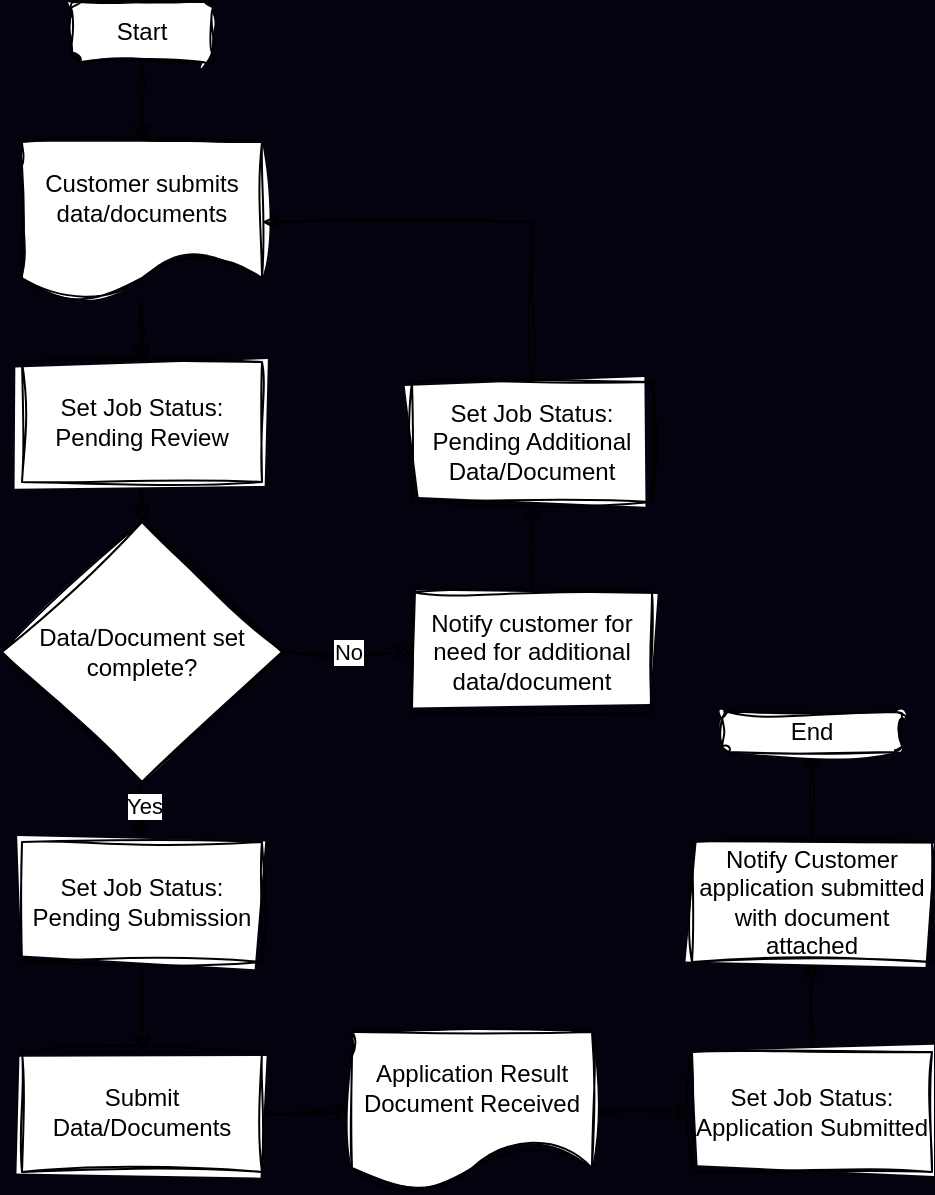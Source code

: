 <mxfile>
    <diagram id="C5RBs43oDa-KdzZeNtuy" name="Page-1">
        <mxGraphModel dx="576" dy="501" grid="1" gridSize="10" guides="1" tooltips="1" connect="1" arrows="1" fold="1" page="1" pageScale="1" pageWidth="827" pageHeight="1169" background="#05020F" math="0" shadow="0">
            <root>
                <mxCell id="WIyWlLk6GJQsqaUBKTNV-0"/>
                <mxCell id="WIyWlLk6GJQsqaUBKTNV-1" parent="WIyWlLk6GJQsqaUBKTNV-0"/>
                <mxCell id="EQfiRy-q9MAmLxOAOS_v-4" value="" style="edgeStyle=orthogonalEdgeStyle;rounded=0;orthogonalLoop=1;jettySize=auto;html=1;sketch=1;curveFitting=1;jiggle=2;" parent="WIyWlLk6GJQsqaUBKTNV-1" source="EQfiRy-q9MAmLxOAOS_v-0" target="EQfiRy-q9MAmLxOAOS_v-2" edge="1">
                    <mxGeometry relative="1" as="geometry"/>
                </mxCell>
                <mxCell id="EQfiRy-q9MAmLxOAOS_v-0" value="Start" style="rounded=1;whiteSpace=wrap;html=1;sketch=1;curveFitting=1;jiggle=2;" parent="WIyWlLk6GJQsqaUBKTNV-1" vertex="1">
                    <mxGeometry x="90" y="60" width="70" height="30" as="geometry"/>
                </mxCell>
                <mxCell id="EQfiRy-q9MAmLxOAOS_v-6" value="" style="edgeStyle=orthogonalEdgeStyle;rounded=0;orthogonalLoop=1;jettySize=auto;html=1;sketch=1;curveFitting=1;jiggle=2;" parent="WIyWlLk6GJQsqaUBKTNV-1" source="EQfiRy-q9MAmLxOAOS_v-2" target="EQfiRy-q9MAmLxOAOS_v-5" edge="1">
                    <mxGeometry relative="1" as="geometry"/>
                </mxCell>
                <mxCell id="EQfiRy-q9MAmLxOAOS_v-2" value="Customer submits data/documents" style="shape=document;whiteSpace=wrap;html=1;boundedLbl=1;sketch=1;curveFitting=1;jiggle=2;" parent="WIyWlLk6GJQsqaUBKTNV-1" vertex="1">
                    <mxGeometry x="65" y="130" width="120" height="80" as="geometry"/>
                </mxCell>
                <mxCell id="EQfiRy-q9MAmLxOAOS_v-17" style="edgeStyle=orthogonalEdgeStyle;rounded=0;orthogonalLoop=1;jettySize=auto;html=1;exitX=0.5;exitY=1;exitDx=0;exitDy=0;entryX=0.5;entryY=0;entryDx=0;entryDy=0;sketch=1;curveFitting=1;jiggle=2;" parent="WIyWlLk6GJQsqaUBKTNV-1" source="EQfiRy-q9MAmLxOAOS_v-5" target="EQfiRy-q9MAmLxOAOS_v-7" edge="1">
                    <mxGeometry relative="1" as="geometry"/>
                </mxCell>
                <mxCell id="EQfiRy-q9MAmLxOAOS_v-5" value="Set Job Status: Pending Review" style="rounded=0;whiteSpace=wrap;html=1;sketch=1;curveFitting=1;jiggle=2;" parent="WIyWlLk6GJQsqaUBKTNV-1" vertex="1">
                    <mxGeometry x="65" y="240" width="120" height="60" as="geometry"/>
                </mxCell>
                <mxCell id="EQfiRy-q9MAmLxOAOS_v-18" value="No" style="edgeStyle=orthogonalEdgeStyle;rounded=0;orthogonalLoop=1;jettySize=auto;html=1;sketch=1;curveFitting=1;jiggle=2;" parent="WIyWlLk6GJQsqaUBKTNV-1" source="EQfiRy-q9MAmLxOAOS_v-7" target="EQfiRy-q9MAmLxOAOS_v-13" edge="1">
                    <mxGeometry relative="1" as="geometry"/>
                </mxCell>
                <mxCell id="EQfiRy-q9MAmLxOAOS_v-23" value="" style="edgeStyle=orthogonalEdgeStyle;rounded=0;orthogonalLoop=1;jettySize=auto;html=1;sketch=1;curveFitting=1;jiggle=2;" parent="WIyWlLk6GJQsqaUBKTNV-1" source="EQfiRy-q9MAmLxOAOS_v-7" target="EQfiRy-q9MAmLxOAOS_v-22" edge="1">
                    <mxGeometry relative="1" as="geometry"/>
                </mxCell>
                <mxCell id="EQfiRy-q9MAmLxOAOS_v-24" value="Yes" style="edgeLabel;html=1;align=center;verticalAlign=middle;resizable=0;points=[];sketch=1;curveFitting=1;jiggle=2;" parent="EQfiRy-q9MAmLxOAOS_v-23" vertex="1" connectable="0">
                    <mxGeometry x="0.28" y="1" relative="1" as="geometry">
                        <mxPoint as="offset"/>
                    </mxGeometry>
                </mxCell>
                <mxCell id="EQfiRy-q9MAmLxOAOS_v-7" value="Data/Document set complete?" style="rhombus;whiteSpace=wrap;html=1;sketch=1;curveFitting=1;jiggle=2;" parent="WIyWlLk6GJQsqaUBKTNV-1" vertex="1">
                    <mxGeometry x="55" y="320" width="140" height="130" as="geometry"/>
                </mxCell>
                <mxCell id="EQfiRy-q9MAmLxOAOS_v-20" value="" style="edgeStyle=orthogonalEdgeStyle;rounded=0;orthogonalLoop=1;jettySize=auto;html=1;sketch=1;curveFitting=1;jiggle=2;" parent="WIyWlLk6GJQsqaUBKTNV-1" source="EQfiRy-q9MAmLxOAOS_v-13" target="EQfiRy-q9MAmLxOAOS_v-19" edge="1">
                    <mxGeometry relative="1" as="geometry"/>
                </mxCell>
                <mxCell id="EQfiRy-q9MAmLxOAOS_v-13" value="Notify customer for need for additional data/document" style="rounded=0;whiteSpace=wrap;html=1;sketch=1;curveFitting=1;jiggle=2;" parent="WIyWlLk6GJQsqaUBKTNV-1" vertex="1">
                    <mxGeometry x="260" y="355" width="120" height="60" as="geometry"/>
                </mxCell>
                <mxCell id="EQfiRy-q9MAmLxOAOS_v-21" style="edgeStyle=orthogonalEdgeStyle;rounded=0;orthogonalLoop=1;jettySize=auto;html=1;exitX=0.5;exitY=0;exitDx=0;exitDy=0;entryX=1;entryY=0.5;entryDx=0;entryDy=0;sketch=1;curveFitting=1;jiggle=2;" parent="WIyWlLk6GJQsqaUBKTNV-1" source="EQfiRy-q9MAmLxOAOS_v-19" target="EQfiRy-q9MAmLxOAOS_v-2" edge="1">
                    <mxGeometry relative="1" as="geometry"/>
                </mxCell>
                <mxCell id="EQfiRy-q9MAmLxOAOS_v-19" value="Set Job Status:&lt;br&gt;Pending Additional Data/Document" style="rounded=0;whiteSpace=wrap;html=1;sketch=1;curveFitting=1;jiggle=2;" parent="WIyWlLk6GJQsqaUBKTNV-1" vertex="1">
                    <mxGeometry x="260" y="250" width="120" height="60" as="geometry"/>
                </mxCell>
                <mxCell id="EQfiRy-q9MAmLxOAOS_v-26" value="" style="edgeStyle=orthogonalEdgeStyle;rounded=0;orthogonalLoop=1;jettySize=auto;html=1;sketch=1;curveFitting=1;jiggle=2;" parent="WIyWlLk6GJQsqaUBKTNV-1" source="EQfiRy-q9MAmLxOAOS_v-22" target="EQfiRy-q9MAmLxOAOS_v-25" edge="1">
                    <mxGeometry relative="1" as="geometry"/>
                </mxCell>
                <mxCell id="EQfiRy-q9MAmLxOAOS_v-22" value="Set Job Status: Pending Submission" style="rounded=0;whiteSpace=wrap;html=1;sketch=1;curveFitting=1;jiggle=2;" parent="WIyWlLk6GJQsqaUBKTNV-1" vertex="1">
                    <mxGeometry x="65" y="480" width="120" height="60" as="geometry"/>
                </mxCell>
                <mxCell id="EQfiRy-q9MAmLxOAOS_v-32" value="" style="edgeStyle=orthogonalEdgeStyle;rounded=0;orthogonalLoop=1;jettySize=auto;html=1;sketch=1;curveFitting=1;jiggle=2;" parent="WIyWlLk6GJQsqaUBKTNV-1" source="EQfiRy-q9MAmLxOAOS_v-25" target="EQfiRy-q9MAmLxOAOS_v-31" edge="1">
                    <mxGeometry relative="1" as="geometry"/>
                </mxCell>
                <mxCell id="EQfiRy-q9MAmLxOAOS_v-25" value="Submit Data/Documents" style="rounded=0;whiteSpace=wrap;html=1;sketch=1;curveFitting=1;jiggle=2;" parent="WIyWlLk6GJQsqaUBKTNV-1" vertex="1">
                    <mxGeometry x="65" y="585" width="120" height="60" as="geometry"/>
                </mxCell>
                <mxCell id="EQfiRy-q9MAmLxOAOS_v-35" value="" style="edgeStyle=orthogonalEdgeStyle;rounded=0;orthogonalLoop=1;jettySize=auto;html=1;sketch=1;curveFitting=1;jiggle=2;" parent="WIyWlLk6GJQsqaUBKTNV-1" source="EQfiRy-q9MAmLxOAOS_v-28" target="EQfiRy-q9MAmLxOAOS_v-34" edge="1">
                    <mxGeometry relative="1" as="geometry"/>
                </mxCell>
                <mxCell id="EQfiRy-q9MAmLxOAOS_v-28" value="Set Job Status:&lt;br&gt;Application Submitted" style="rounded=0;whiteSpace=wrap;html=1;sketch=1;curveFitting=1;jiggle=2;" parent="WIyWlLk6GJQsqaUBKTNV-1" vertex="1">
                    <mxGeometry x="400" y="585" width="120" height="60" as="geometry"/>
                </mxCell>
                <mxCell id="EQfiRy-q9MAmLxOAOS_v-33" value="" style="edgeStyle=orthogonalEdgeStyle;rounded=0;orthogonalLoop=1;jettySize=auto;html=1;sketch=1;curveFitting=1;jiggle=2;" parent="WIyWlLk6GJQsqaUBKTNV-1" source="EQfiRy-q9MAmLxOAOS_v-31" target="EQfiRy-q9MAmLxOAOS_v-28" edge="1">
                    <mxGeometry relative="1" as="geometry"/>
                </mxCell>
                <mxCell id="EQfiRy-q9MAmLxOAOS_v-31" value="Application Result Document Received" style="shape=document;whiteSpace=wrap;html=1;boundedLbl=1;sketch=1;curveFitting=1;jiggle=2;" parent="WIyWlLk6GJQsqaUBKTNV-1" vertex="1">
                    <mxGeometry x="230" y="575" width="120" height="80" as="geometry"/>
                </mxCell>
                <mxCell id="EQfiRy-q9MAmLxOAOS_v-37" value="" style="edgeStyle=orthogonalEdgeStyle;rounded=0;orthogonalLoop=1;jettySize=auto;html=1;sketch=1;curveFitting=1;jiggle=2;" parent="WIyWlLk6GJQsqaUBKTNV-1" source="EQfiRy-q9MAmLxOAOS_v-34" target="EQfiRy-q9MAmLxOAOS_v-36" edge="1">
                    <mxGeometry relative="1" as="geometry"/>
                </mxCell>
                <mxCell id="EQfiRy-q9MAmLxOAOS_v-34" value="Notify Customer application submitted with document attached" style="rounded=0;whiteSpace=wrap;html=1;sketch=1;curveFitting=1;jiggle=2;" parent="WIyWlLk6GJQsqaUBKTNV-1" vertex="1">
                    <mxGeometry x="400" y="480" width="120" height="60" as="geometry"/>
                </mxCell>
                <mxCell id="EQfiRy-q9MAmLxOAOS_v-36" value="End" style="rounded=1;whiteSpace=wrap;html=1;sketch=1;curveFitting=1;jiggle=2;" parent="WIyWlLk6GJQsqaUBKTNV-1" vertex="1">
                    <mxGeometry x="415" y="415" width="90" height="20" as="geometry"/>
                </mxCell>
            </root>
        </mxGraphModel>
    </diagram>
</mxfile>
